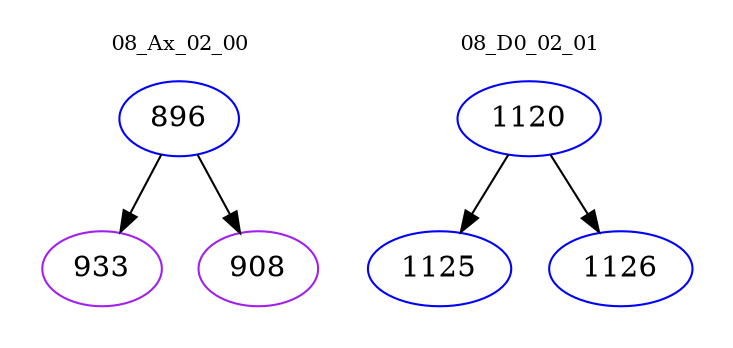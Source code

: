 digraph{
subgraph cluster_0 {
color = white
label = "08_Ax_02_00";
fontsize=10;
T0_896 [label="896", color="blue"]
T0_896 -> T0_933 [color="black"]
T0_933 [label="933", color="purple"]
T0_896 -> T0_908 [color="black"]
T0_908 [label="908", color="purple"]
}
subgraph cluster_1 {
color = white
label = "08_D0_02_01";
fontsize=10;
T1_1120 [label="1120", color="blue"]
T1_1120 -> T1_1125 [color="black"]
T1_1125 [label="1125", color="blue"]
T1_1120 -> T1_1126 [color="black"]
T1_1126 [label="1126", color="blue"]
}
}

